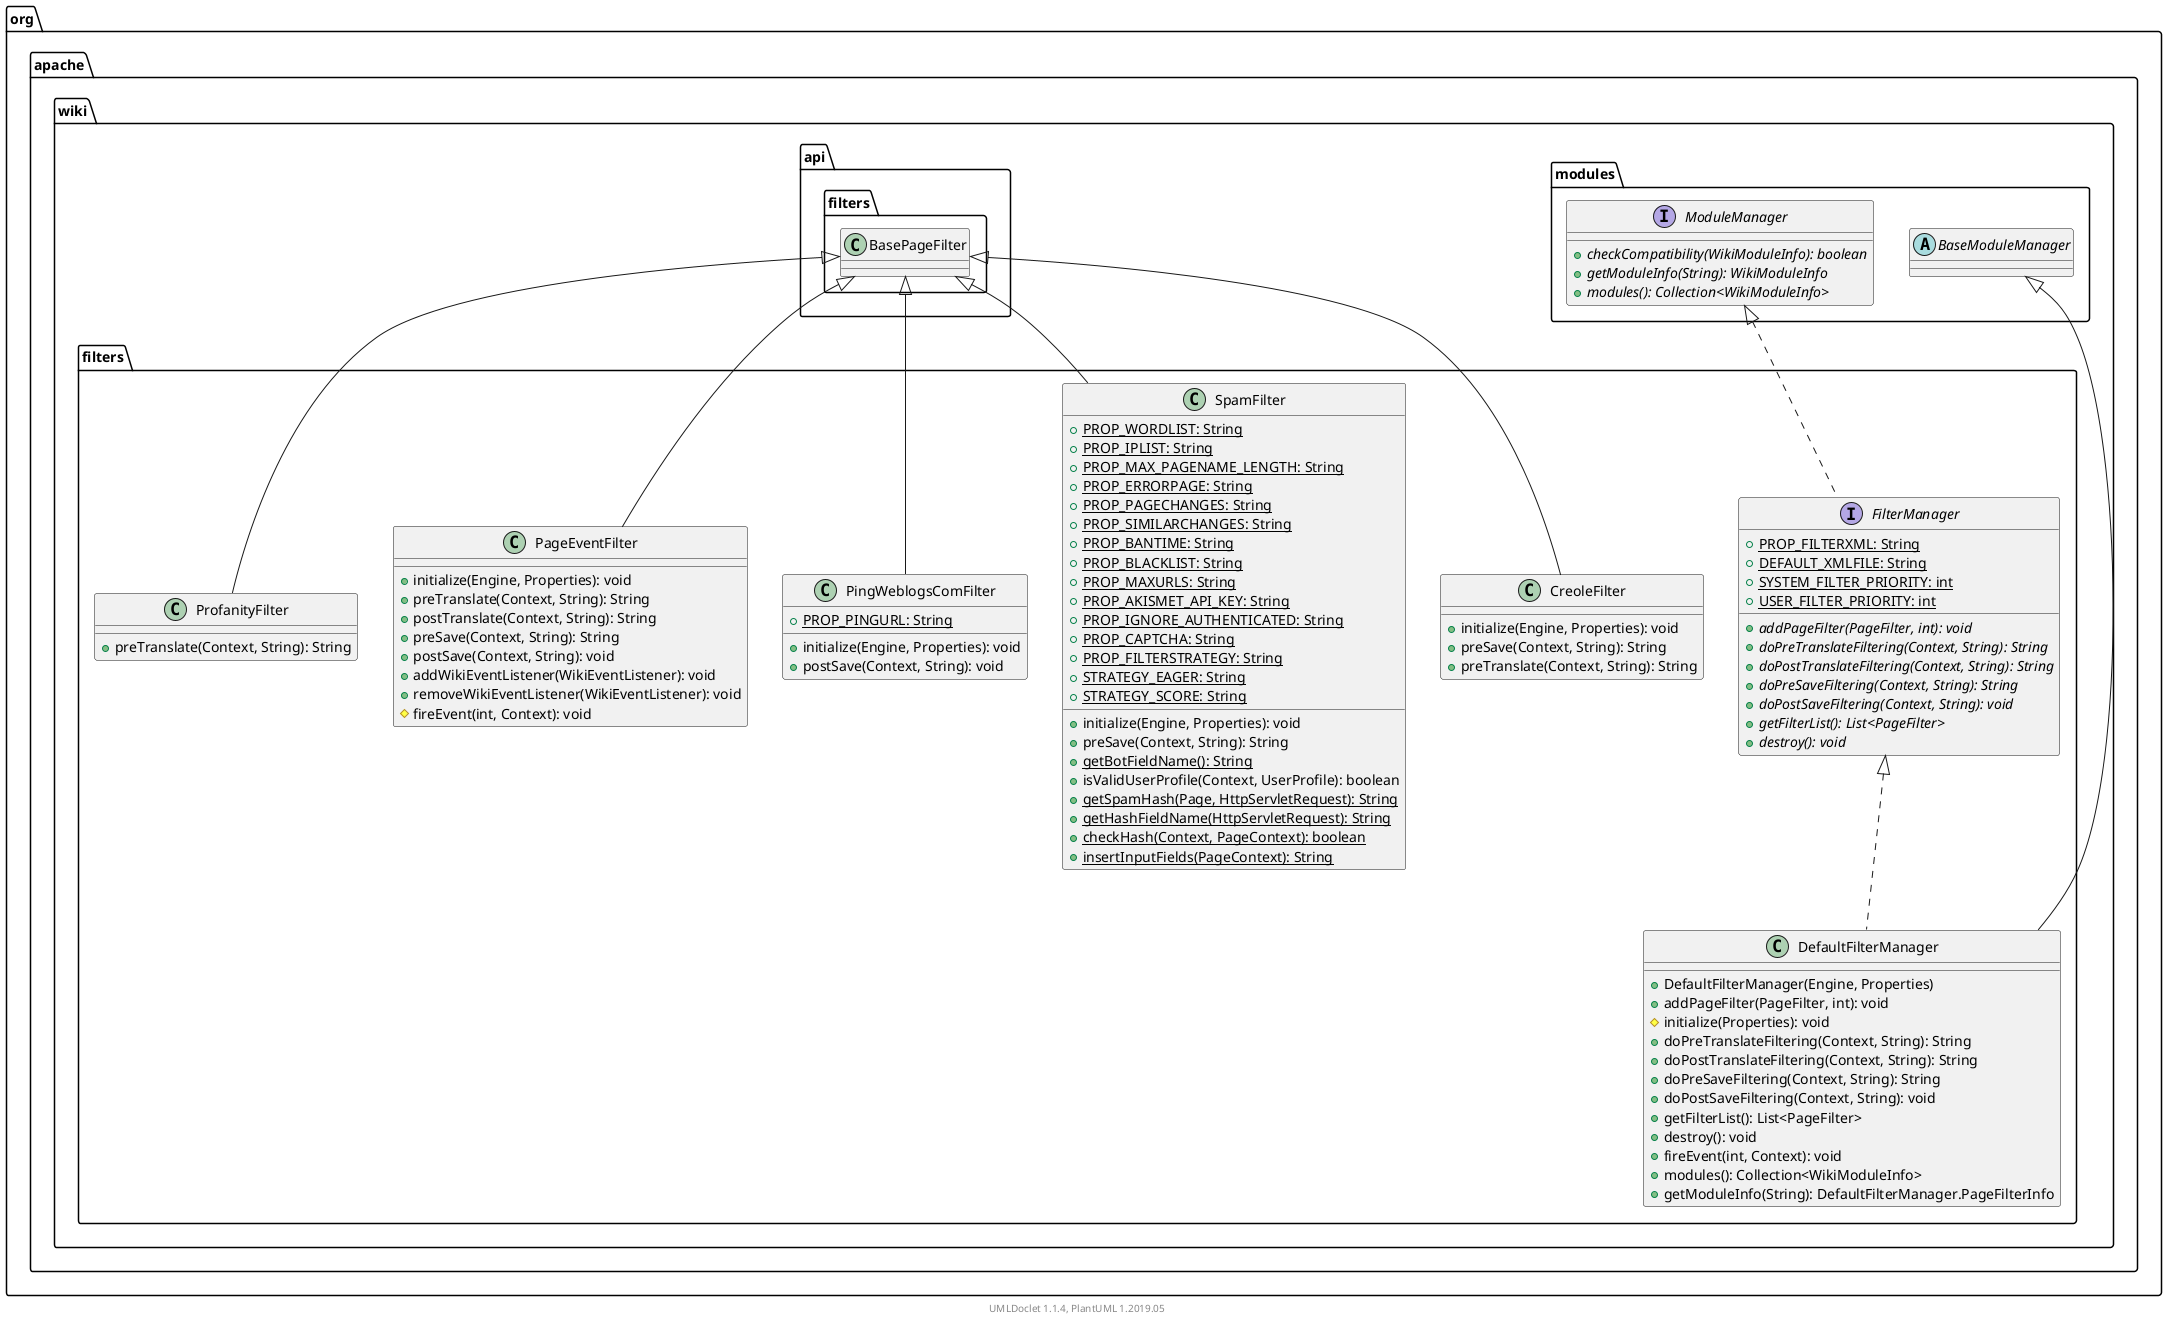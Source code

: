 @startuml

    namespace org.apache.wiki.filters {

        interface FilterManager [[FilterManager.html]] {
            {static} +PROP_FILTERXML: String
            {static} +DEFAULT_XMLFILE: String
            {static} +SYSTEM_FILTER_PRIORITY: int
            {static} +USER_FILTER_PRIORITY: int
            {abstract} +addPageFilter(PageFilter, int): void
            {abstract} +doPreTranslateFiltering(Context, String): String
            {abstract} +doPostTranslateFiltering(Context, String): String
            {abstract} +doPreSaveFiltering(Context, String): String
            {abstract} +doPostSaveFiltering(Context, String): void
            {abstract} +getFilterList(): List<PageFilter>
            {abstract} +destroy(): void
        }

        class DefaultFilterManager [[DefaultFilterManager.html]] {
            +DefaultFilterManager(Engine, Properties)
            +addPageFilter(PageFilter, int): void
            #initialize(Properties): void
            +doPreTranslateFiltering(Context, String): String
            +doPostTranslateFiltering(Context, String): String
            +doPreSaveFiltering(Context, String): String
            +doPostSaveFiltering(Context, String): void
            +getFilterList(): List<PageFilter>
            +destroy(): void
            +fireEvent(int, Context): void
            +modules(): Collection<WikiModuleInfo>
            +getModuleInfo(String): DefaultFilterManager.PageFilterInfo
        }

        class CreoleFilter [[CreoleFilter.html]] {
            +initialize(Engine, Properties): void
            +preSave(Context, String): String
            +preTranslate(Context, String): String
        }

        class SpamFilter [[SpamFilter.html]] {
            {static} +PROP_WORDLIST: String
            {static} +PROP_IPLIST: String
            {static} +PROP_MAX_PAGENAME_LENGTH: String
            {static} +PROP_ERRORPAGE: String
            {static} +PROP_PAGECHANGES: String
            {static} +PROP_SIMILARCHANGES: String
            {static} +PROP_BANTIME: String
            {static} +PROP_BLACKLIST: String
            {static} +PROP_MAXURLS: String
            {static} +PROP_AKISMET_API_KEY: String
            {static} +PROP_IGNORE_AUTHENTICATED: String
            {static} +PROP_CAPTCHA: String
            {static} +PROP_FILTERSTRATEGY: String
            {static} +STRATEGY_EAGER: String
            {static} +STRATEGY_SCORE: String
            +initialize(Engine, Properties): void
            +preSave(Context, String): String
            {static} +getBotFieldName(): String
            +isValidUserProfile(Context, UserProfile): boolean
            {static} +getSpamHash(Page, HttpServletRequest): String
            {static} +getHashFieldName(HttpServletRequest): String
            {static} +checkHash(Context, PageContext): boolean
            {static} +insertInputFields(PageContext): String
        }

        class PingWeblogsComFilter [[PingWeblogsComFilter.html]] {
            {static} +PROP_PINGURL: String
            +initialize(Engine, Properties): void
            +postSave(Context, String): void
        }

        class PageEventFilter [[PageEventFilter.html]] {
            +initialize(Engine, Properties): void
            +preTranslate(Context, String): String
            +postTranslate(Context, String): String
            +preSave(Context, String): String
            +postSave(Context, String): void
            +addWikiEventListener(WikiEventListener): void
            +removeWikiEventListener(WikiEventListener): void
            #fireEvent(int, Context): void
        }

        class ProfanityFilter [[ProfanityFilter.html]] {
            +preTranslate(Context, String): String
        }

        interface org.apache.wiki.modules.ModuleManager {
            {abstract} +checkCompatibility(WikiModuleInfo): boolean
            {abstract} +getModuleInfo(String): WikiModuleInfo
            {abstract} +modules(): Collection<WikiModuleInfo>
        }
        org.apache.wiki.modules.ModuleManager <|.. FilterManager

        abstract class org.apache.wiki.modules.BaseModuleManager
        org.apache.wiki.modules.BaseModuleManager <|-- DefaultFilterManager

        FilterManager <|.. DefaultFilterManager

        class org.apache.wiki.api.filters.BasePageFilter
        org.apache.wiki.api.filters.BasePageFilter <|-- CreoleFilter

        org.apache.wiki.api.filters.BasePageFilter <|-- SpamFilter

        org.apache.wiki.api.filters.BasePageFilter <|-- PingWeblogsComFilter

        org.apache.wiki.api.filters.BasePageFilter <|-- PageEventFilter

        org.apache.wiki.api.filters.BasePageFilter <|-- ProfanityFilter

    }


    center footer UMLDoclet 1.1.4, PlantUML 1.2019.05
@enduml
